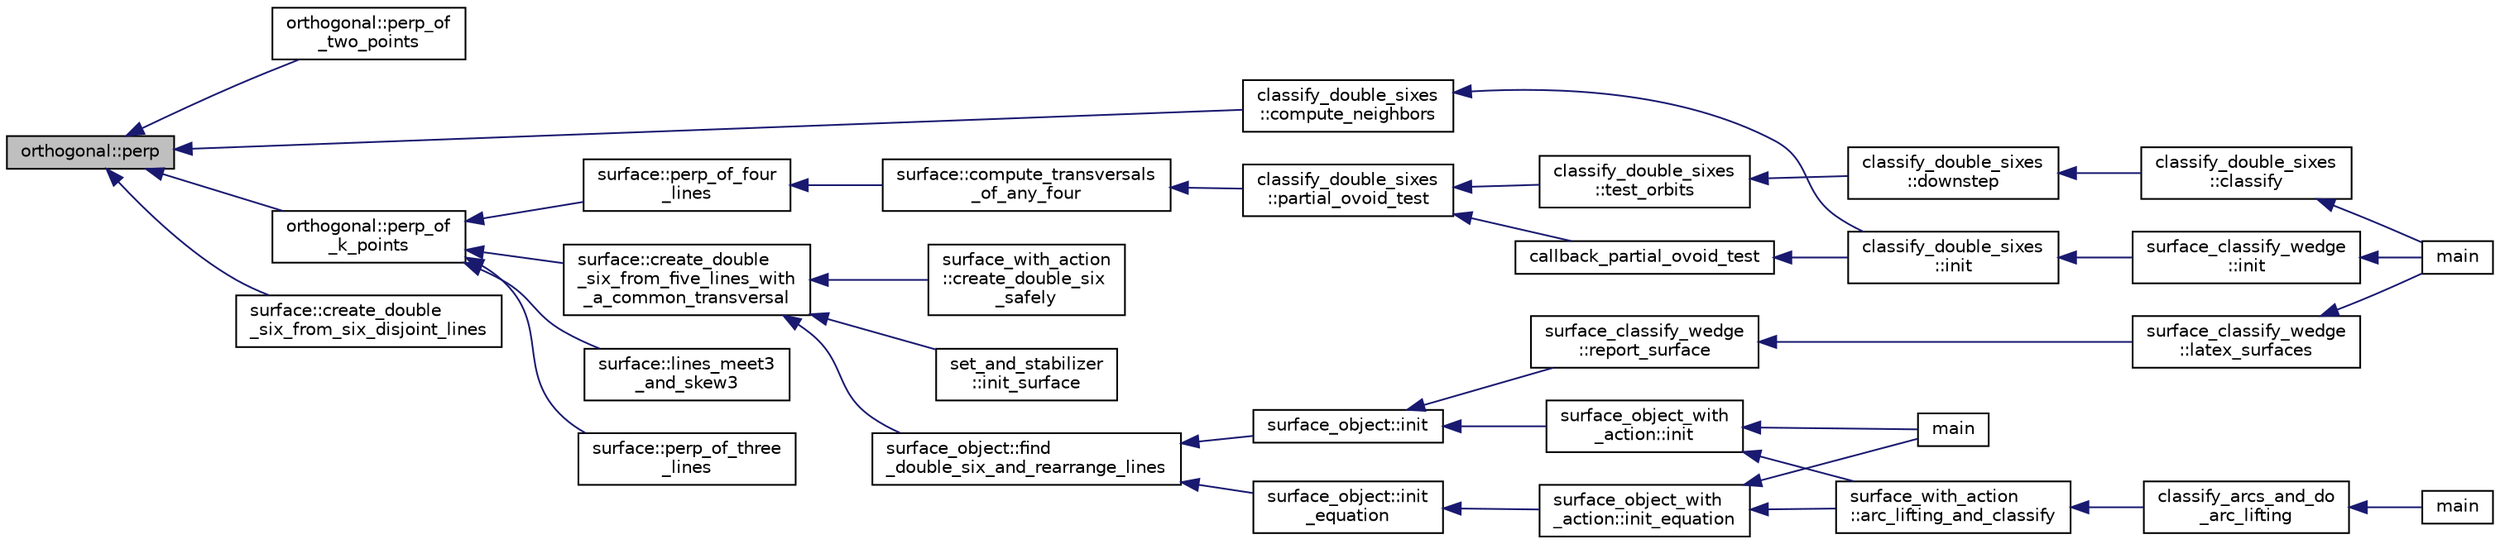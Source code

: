 digraph "orthogonal::perp"
{
  edge [fontname="Helvetica",fontsize="10",labelfontname="Helvetica",labelfontsize="10"];
  node [fontname="Helvetica",fontsize="10",shape=record];
  rankdir="LR";
  Node35475 [label="orthogonal::perp",height=0.2,width=0.4,color="black", fillcolor="grey75", style="filled", fontcolor="black"];
  Node35475 -> Node35476 [dir="back",color="midnightblue",fontsize="10",style="solid",fontname="Helvetica"];
  Node35476 [label="orthogonal::perp_of\l_two_points",height=0.2,width=0.4,color="black", fillcolor="white", style="filled",URL="$d7/daa/classorthogonal.html#a6a05fef2e61ed508bff66d6728c58ec0"];
  Node35475 -> Node35477 [dir="back",color="midnightblue",fontsize="10",style="solid",fontname="Helvetica"];
  Node35477 [label="orthogonal::perp_of\l_k_points",height=0.2,width=0.4,color="black", fillcolor="white", style="filled",URL="$d7/daa/classorthogonal.html#a6a92a4680dc76bb289141fc5c765f5fb"];
  Node35477 -> Node35478 [dir="back",color="midnightblue",fontsize="10",style="solid",fontname="Helvetica"];
  Node35478 [label="surface::lines_meet3\l_and_skew3",height=0.2,width=0.4,color="black", fillcolor="white", style="filled",URL="$d5/d88/classsurface.html#af87ed9d20b980a89342f20c206ae5790"];
  Node35477 -> Node35479 [dir="back",color="midnightblue",fontsize="10",style="solid",fontname="Helvetica"];
  Node35479 [label="surface::perp_of_three\l_lines",height=0.2,width=0.4,color="black", fillcolor="white", style="filled",URL="$d5/d88/classsurface.html#aaa43449a367799d405821a1cd5a7e644"];
  Node35477 -> Node35480 [dir="back",color="midnightblue",fontsize="10",style="solid",fontname="Helvetica"];
  Node35480 [label="surface::perp_of_four\l_lines",height=0.2,width=0.4,color="black", fillcolor="white", style="filled",URL="$d5/d88/classsurface.html#a8da8a93f1fcbf344eb943869b0d488f1"];
  Node35480 -> Node35481 [dir="back",color="midnightblue",fontsize="10",style="solid",fontname="Helvetica"];
  Node35481 [label="surface::compute_transversals\l_of_any_four",height=0.2,width=0.4,color="black", fillcolor="white", style="filled",URL="$d5/d88/classsurface.html#a8023ace5ba7640932b77f1d54a792614"];
  Node35481 -> Node35482 [dir="back",color="midnightblue",fontsize="10",style="solid",fontname="Helvetica"];
  Node35482 [label="classify_double_sixes\l::partial_ovoid_test",height=0.2,width=0.4,color="black", fillcolor="white", style="filled",URL="$dd/d23/classclassify__double__sixes.html#a9535ae3adb2856d9a819b204b5fcdd51"];
  Node35482 -> Node35483 [dir="back",color="midnightblue",fontsize="10",style="solid",fontname="Helvetica"];
  Node35483 [label="callback_partial_ovoid_test",height=0.2,width=0.4,color="black", fillcolor="white", style="filled",URL="$d5/de0/top__level__global_8_c.html#a727820f93ffbddb54e384905b4661761"];
  Node35483 -> Node35484 [dir="back",color="midnightblue",fontsize="10",style="solid",fontname="Helvetica"];
  Node35484 [label="classify_double_sixes\l::init",height=0.2,width=0.4,color="black", fillcolor="white", style="filled",URL="$dd/d23/classclassify__double__sixes.html#a8c5c41d5124b35379d626480ff225f7b"];
  Node35484 -> Node35485 [dir="back",color="midnightblue",fontsize="10",style="solid",fontname="Helvetica"];
  Node35485 [label="surface_classify_wedge\l::init",height=0.2,width=0.4,color="black", fillcolor="white", style="filled",URL="$d7/d5c/classsurface__classify__wedge.html#a43302106663b307aa8274a5112a7010a"];
  Node35485 -> Node35486 [dir="back",color="midnightblue",fontsize="10",style="solid",fontname="Helvetica"];
  Node35486 [label="main",height=0.2,width=0.4,color="black", fillcolor="white", style="filled",URL="$df/df8/surface__classify_8_c.html#a217dbf8b442f20279ea00b898af96f52"];
  Node35482 -> Node35487 [dir="back",color="midnightblue",fontsize="10",style="solid",fontname="Helvetica"];
  Node35487 [label="classify_double_sixes\l::test_orbits",height=0.2,width=0.4,color="black", fillcolor="white", style="filled",URL="$dd/d23/classclassify__double__sixes.html#abbdf82332e2bd681f4afb1b21fa85bed"];
  Node35487 -> Node35488 [dir="back",color="midnightblue",fontsize="10",style="solid",fontname="Helvetica"];
  Node35488 [label="classify_double_sixes\l::downstep",height=0.2,width=0.4,color="black", fillcolor="white", style="filled",URL="$dd/d23/classclassify__double__sixes.html#aed4b1460612fe2fd5b4e4611e83b2806"];
  Node35488 -> Node35489 [dir="back",color="midnightblue",fontsize="10",style="solid",fontname="Helvetica"];
  Node35489 [label="classify_double_sixes\l::classify",height=0.2,width=0.4,color="black", fillcolor="white", style="filled",URL="$dd/d23/classclassify__double__sixes.html#aa22b7c156d68376a603743c8b43a58ef"];
  Node35489 -> Node35486 [dir="back",color="midnightblue",fontsize="10",style="solid",fontname="Helvetica"];
  Node35477 -> Node35490 [dir="back",color="midnightblue",fontsize="10",style="solid",fontname="Helvetica"];
  Node35490 [label="surface::create_double\l_six_from_five_lines_with\l_a_common_transversal",height=0.2,width=0.4,color="black", fillcolor="white", style="filled",URL="$d5/d88/classsurface.html#a6d8fafa386893521305e016011d55673"];
  Node35490 -> Node35491 [dir="back",color="midnightblue",fontsize="10",style="solid",fontname="Helvetica"];
  Node35491 [label="surface_object::find\l_double_six_and_rearrange_lines",height=0.2,width=0.4,color="black", fillcolor="white", style="filled",URL="$df/df8/classsurface__object.html#aa2fc4ff039e9f3a5ac29718e29b6b90c"];
  Node35491 -> Node35492 [dir="back",color="midnightblue",fontsize="10",style="solid",fontname="Helvetica"];
  Node35492 [label="surface_object::init\l_equation",height=0.2,width=0.4,color="black", fillcolor="white", style="filled",URL="$df/df8/classsurface__object.html#afd4f4d1accbf361897374bd18d571913"];
  Node35492 -> Node35493 [dir="back",color="midnightblue",fontsize="10",style="solid",fontname="Helvetica"];
  Node35493 [label="surface_object_with\l_action::init_equation",height=0.2,width=0.4,color="black", fillcolor="white", style="filled",URL="$db/d28/classsurface__object__with__action.html#a310ce4189e50545dd67fa3652b8fd160"];
  Node35493 -> Node35494 [dir="back",color="midnightblue",fontsize="10",style="solid",fontname="Helvetica"];
  Node35494 [label="main",height=0.2,width=0.4,color="black", fillcolor="white", style="filled",URL="$d2/dfa/create__surface__main_8_c.html#a217dbf8b442f20279ea00b898af96f52"];
  Node35493 -> Node35495 [dir="back",color="midnightblue",fontsize="10",style="solid",fontname="Helvetica"];
  Node35495 [label="surface_with_action\l::arc_lifting_and_classify",height=0.2,width=0.4,color="black", fillcolor="white", style="filled",URL="$d8/df9/classsurface__with__action.html#a62a3948f830c59e09ef94937650a07a4"];
  Node35495 -> Node35496 [dir="back",color="midnightblue",fontsize="10",style="solid",fontname="Helvetica"];
  Node35496 [label="classify_arcs_and_do\l_arc_lifting",height=0.2,width=0.4,color="black", fillcolor="white", style="filled",URL="$d6/dc3/arc__lifting__main_8_c.html#afdd7be16f16b8c71e9a72fe5f6a0b59c"];
  Node35496 -> Node35497 [dir="back",color="midnightblue",fontsize="10",style="solid",fontname="Helvetica"];
  Node35497 [label="main",height=0.2,width=0.4,color="black", fillcolor="white", style="filled",URL="$d6/dc3/arc__lifting__main_8_c.html#a217dbf8b442f20279ea00b898af96f52"];
  Node35491 -> Node35498 [dir="back",color="midnightblue",fontsize="10",style="solid",fontname="Helvetica"];
  Node35498 [label="surface_object::init",height=0.2,width=0.4,color="black", fillcolor="white", style="filled",URL="$df/df8/classsurface__object.html#ae51d9ac0a3853bc07908ac48ffa6e0d2"];
  Node35498 -> Node35499 [dir="back",color="midnightblue",fontsize="10",style="solid",fontname="Helvetica"];
  Node35499 [label="surface_classify_wedge\l::report_surface",height=0.2,width=0.4,color="black", fillcolor="white", style="filled",URL="$d7/d5c/classsurface__classify__wedge.html#ad577d435c4726d0a35c10b2f8d4ed00c"];
  Node35499 -> Node35500 [dir="back",color="midnightblue",fontsize="10",style="solid",fontname="Helvetica"];
  Node35500 [label="surface_classify_wedge\l::latex_surfaces",height=0.2,width=0.4,color="black", fillcolor="white", style="filled",URL="$d7/d5c/classsurface__classify__wedge.html#a5698763ece48d6f0a605527ca62429c5"];
  Node35500 -> Node35486 [dir="back",color="midnightblue",fontsize="10",style="solid",fontname="Helvetica"];
  Node35498 -> Node35501 [dir="back",color="midnightblue",fontsize="10",style="solid",fontname="Helvetica"];
  Node35501 [label="surface_object_with\l_action::init",height=0.2,width=0.4,color="black", fillcolor="white", style="filled",URL="$db/d28/classsurface__object__with__action.html#a65085da19618def3909b0f4bc27cba8a"];
  Node35501 -> Node35494 [dir="back",color="midnightblue",fontsize="10",style="solid",fontname="Helvetica"];
  Node35501 -> Node35495 [dir="back",color="midnightblue",fontsize="10",style="solid",fontname="Helvetica"];
  Node35490 -> Node35502 [dir="back",color="midnightblue",fontsize="10",style="solid",fontname="Helvetica"];
  Node35502 [label="set_and_stabilizer\l::init_surface",height=0.2,width=0.4,color="black", fillcolor="white", style="filled",URL="$de/df6/classset__and__stabilizer.html#aac2cff4e770a86c6d40e55478e33b6b5"];
  Node35490 -> Node35503 [dir="back",color="midnightblue",fontsize="10",style="solid",fontname="Helvetica"];
  Node35503 [label="surface_with_action\l::create_double_six\l_safely",height=0.2,width=0.4,color="black", fillcolor="white", style="filled",URL="$d8/df9/classsurface__with__action.html#a5d151dc90786f5466eb08dc1e2939170"];
  Node35475 -> Node35504 [dir="back",color="midnightblue",fontsize="10",style="solid",fontname="Helvetica"];
  Node35504 [label="surface::create_double\l_six_from_six_disjoint_lines",height=0.2,width=0.4,color="black", fillcolor="white", style="filled",URL="$d5/d88/classsurface.html#a4c44f0a33d709edee71537547880dd87"];
  Node35475 -> Node35505 [dir="back",color="midnightblue",fontsize="10",style="solid",fontname="Helvetica"];
  Node35505 [label="classify_double_sixes\l::compute_neighbors",height=0.2,width=0.4,color="black", fillcolor="white", style="filled",URL="$dd/d23/classclassify__double__sixes.html#a675e241052c36c58063ddcfc06d209b2"];
  Node35505 -> Node35484 [dir="back",color="midnightblue",fontsize="10",style="solid",fontname="Helvetica"];
}
